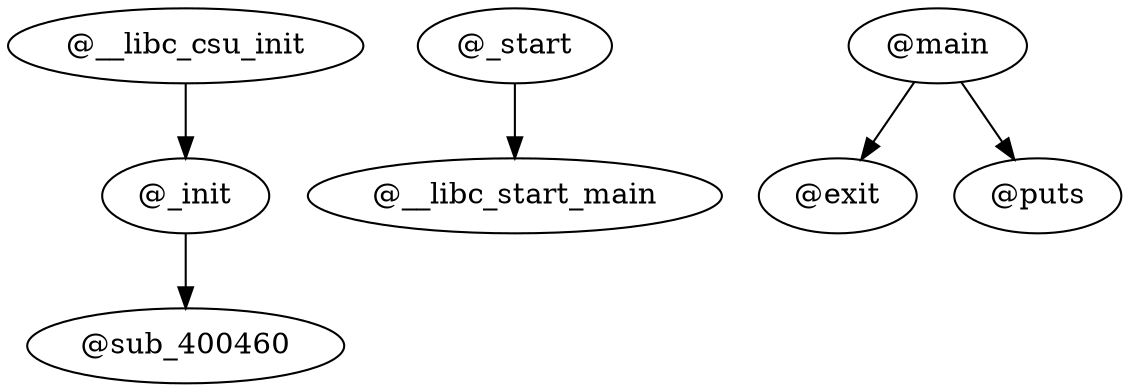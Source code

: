 
digraph  {
  "@__libc_csu_init"
  "@__libc_start_main"
  "@_init"
  "@_start"
  "@exit"
  "@main"
  "@puts"
  "@sub_400460"
  "@__libc_csu_init" -> "@_init"
  "@_init" -> "@sub_400460"
  "@_start" -> "@__libc_start_main"
  "@main" -> "@exit"
  "@main" -> "@puts"
}
